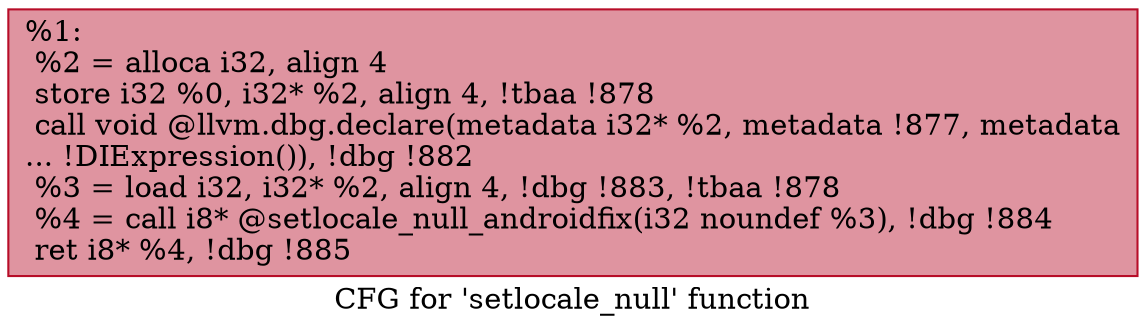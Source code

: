 digraph "CFG for 'setlocale_null' function" {
	label="CFG for 'setlocale_null' function";

	Node0x1510750 [shape=record,color="#b70d28ff", style=filled, fillcolor="#b70d2870",label="{%1:\l  %2 = alloca i32, align 4\l  store i32 %0, i32* %2, align 4, !tbaa !878\l  call void @llvm.dbg.declare(metadata i32* %2, metadata !877, metadata\l... !DIExpression()), !dbg !882\l  %3 = load i32, i32* %2, align 4, !dbg !883, !tbaa !878\l  %4 = call i8* @setlocale_null_androidfix(i32 noundef %3), !dbg !884\l  ret i8* %4, !dbg !885\l}"];
}
